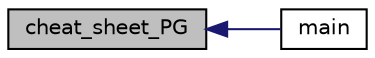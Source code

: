 digraph "cheat_sheet_PG"
{
  edge [fontname="Helvetica",fontsize="10",labelfontname="Helvetica",labelfontsize="10"];
  node [fontname="Helvetica",fontsize="10",shape=record];
  rankdir="LR";
  Node123 [label="cheat_sheet_PG",height=0.2,width=0.4,color="black", fillcolor="grey75", style="filled", fontcolor="black"];
  Node123 -> Node124 [dir="back",color="midnightblue",fontsize="10",style="solid",fontname="Helvetica"];
  Node124 [label="main",height=0.2,width=0.4,color="black", fillcolor="white", style="filled",URL="$d6/dd8/cheat__sheet___p_g_8_c.html#a3c04138a5bfe5d72780bb7e82a18e627"];
}
